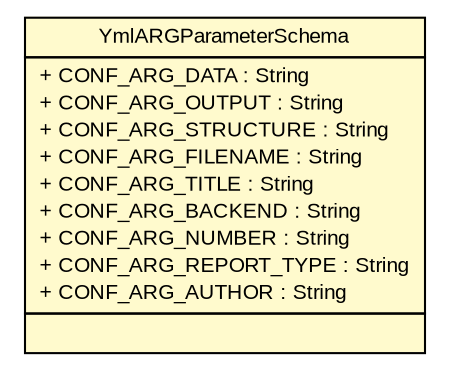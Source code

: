 #!/usr/local/bin/dot
#
# Class diagram 
# Generated by UMLGraph version R5_6-24-gf6e263 (http://www.umlgraph.org/)
#

digraph G {
	edge [fontname="arial",fontsize=10,labelfontname="arial",labelfontsize=10];
	node [fontname="arial",fontsize=10,shape=plaintext];
	nodesep=0.25;
	ranksep=0.5;
	// gov.sandia.cf.application.configuration.arg.YmlARGParameterSchema
	c443096 [label=<<table title="gov.sandia.cf.application.configuration.arg.YmlARGParameterSchema" border="0" cellborder="1" cellspacing="0" cellpadding="2" port="p" bgcolor="lemonChiffon" href="./YmlARGParameterSchema.html">
		<tr><td><table border="0" cellspacing="0" cellpadding="1">
<tr><td align="center" balign="center"> YmlARGParameterSchema </td></tr>
		</table></td></tr>
		<tr><td><table border="0" cellspacing="0" cellpadding="1">
<tr><td align="left" balign="left"> + CONF_ARG_DATA : String </td></tr>
<tr><td align="left" balign="left"> + CONF_ARG_OUTPUT : String </td></tr>
<tr><td align="left" balign="left"> + CONF_ARG_STRUCTURE : String </td></tr>
<tr><td align="left" balign="left"> + CONF_ARG_FILENAME : String </td></tr>
<tr><td align="left" balign="left"> + CONF_ARG_TITLE : String </td></tr>
<tr><td align="left" balign="left"> + CONF_ARG_BACKEND : String </td></tr>
<tr><td align="left" balign="left"> + CONF_ARG_NUMBER : String </td></tr>
<tr><td align="left" balign="left"> + CONF_ARG_REPORT_TYPE : String </td></tr>
<tr><td align="left" balign="left"> + CONF_ARG_AUTHOR : String </td></tr>
		</table></td></tr>
		<tr><td><table border="0" cellspacing="0" cellpadding="1">
<tr><td align="left" balign="left">  </td></tr>
		</table></td></tr>
		</table>>, URL="./YmlARGParameterSchema.html", fontname="arial", fontcolor="black", fontsize=10.0];
}

